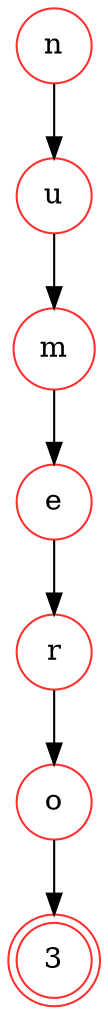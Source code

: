 digraph {   
    node [shape = doublecircle, color = firebrick1] 3 ;
    node [shape = circle];
    node [color= firebrick1];
    n -> u -> m -> e -> r -> o -> 3;	
}